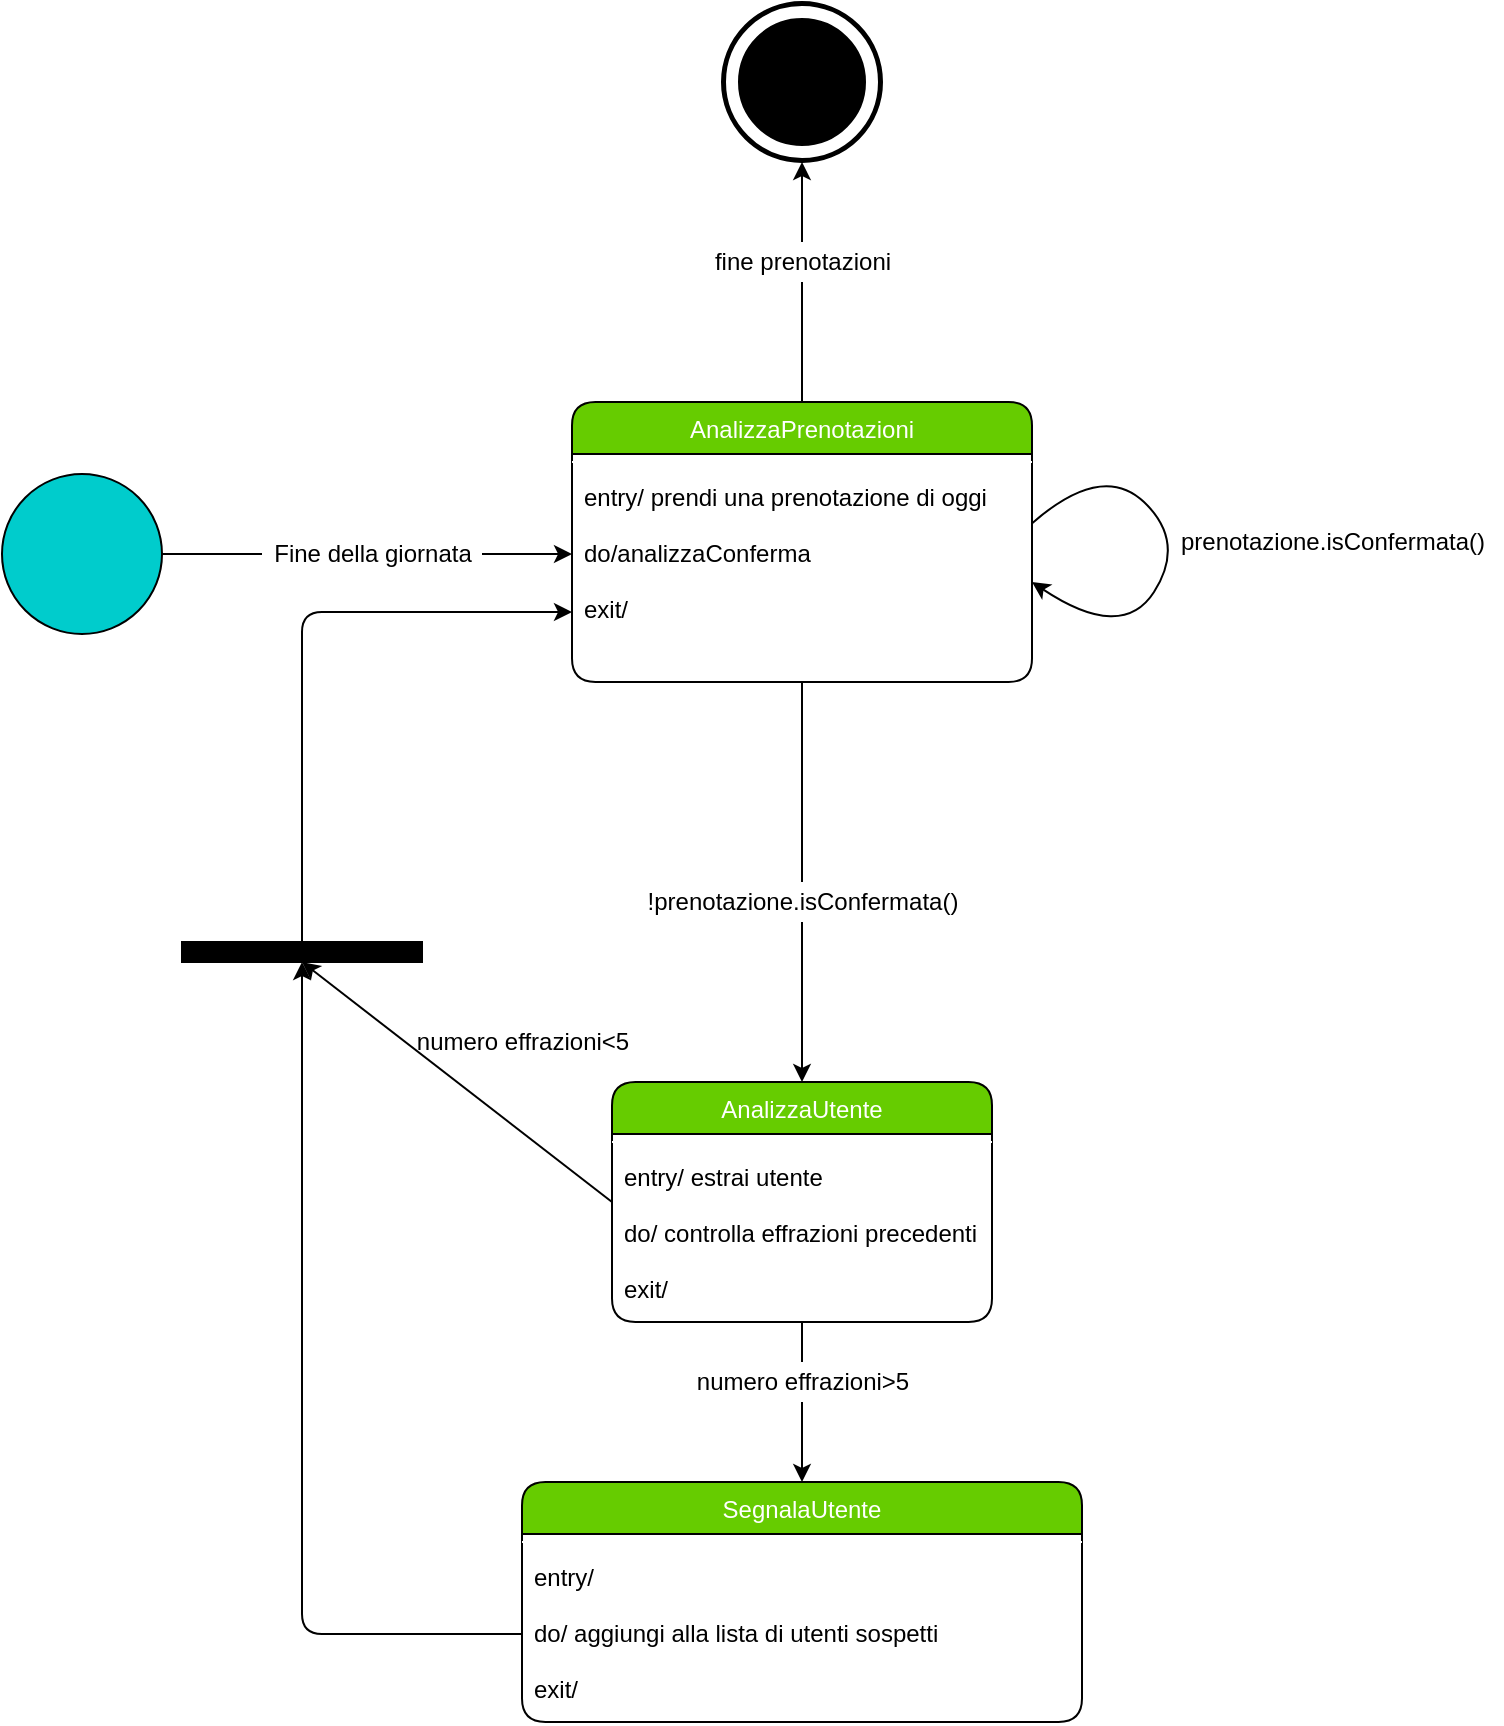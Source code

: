 <mxfile version="14.6.13" type="device"><diagram id="n84ytPL2nuOc21SQMRQh" name="Bloccaggio"><mxGraphModel dx="1038" dy="619" grid="1" gridSize="10" guides="1" tooltips="1" connect="1" arrows="1" fold="1" page="1" pageScale="1" pageWidth="827" pageHeight="1169" math="0" shadow="0"><root><mxCell id="9EQmOaxlqfphxXGLaeWH-0"/><mxCell id="9EQmOaxlqfphxXGLaeWH-1" parent="9EQmOaxlqfphxXGLaeWH-0"/><mxCell id="S8OZ49ZgyMCJxzdqI6Q9-0" value="" style="ellipse;whiteSpace=wrap;html=1;aspect=fixed;fillColor=#00CCCC;" parent="9EQmOaxlqfphxXGLaeWH-1" vertex="1"><mxGeometry x="40" y="236" width="80" height="80" as="geometry"/></mxCell><mxCell id="S8OZ49ZgyMCJxzdqI6Q9-3" value="" style="endArrow=classic;html=1;exitX=1;exitY=0.5;exitDx=0;exitDy=0;startArrow=none;" parent="9EQmOaxlqfphxXGLaeWH-1" source="S8OZ49ZgyMCJxzdqI6Q9-2" target="S8OZ49ZgyMCJxzdqI6Q9-18" edge="1"><mxGeometry width="50" height="50" relative="1" as="geometry"><mxPoint x="150" y="260" as="sourcePoint"/><mxPoint x="330" y="260" as="targetPoint"/></mxGeometry></mxCell><mxCell id="S8OZ49ZgyMCJxzdqI6Q9-14" value="AnalizzaPrenotazioni" style="swimlane;fontStyle=0;align=center;verticalAlign=top;childLayout=stackLayout;horizontal=1;startSize=26;horizontalStack=0;resizeParent=1;resizeLast=0;collapsible=1;marginBottom=0;rounded=1;shadow=0;strokeWidth=1;fontColor=#ffffff;swimlaneFillColor=none;fillColor=#66CC00;" parent="9EQmOaxlqfphxXGLaeWH-1" vertex="1"><mxGeometry x="325" y="200" width="230" height="140" as="geometry"><mxRectangle x="230" y="140" width="160" height="26" as="alternateBounds"/></mxGeometry></mxCell><mxCell id="S8OZ49ZgyMCJxzdqI6Q9-15" value="" style="line;html=1;strokeWidth=1;align=left;verticalAlign=middle;spacingTop=-1;spacingLeft=3;spacingRight=3;rotatable=0;labelPosition=right;points=[];portConstraint=eastwest;strokeColor=#FFFFFF;" parent="S8OZ49ZgyMCJxzdqI6Q9-14" vertex="1"><mxGeometry y="26" width="230" height="8" as="geometry"/></mxCell><mxCell id="S8OZ49ZgyMCJxzdqI6Q9-17" value="entry/ prendi una prenotazione di oggi" style="text;align=left;verticalAlign=top;spacingLeft=4;spacingRight=4;overflow=hidden;rotatable=0;points=[[0,0.5],[1,0.5]];portConstraint=eastwest;" parent="S8OZ49ZgyMCJxzdqI6Q9-14" vertex="1"><mxGeometry y="34" width="230" height="28" as="geometry"/></mxCell><mxCell id="S8OZ49ZgyMCJxzdqI6Q9-18" value="do/analizzaConferma" style="text;align=left;verticalAlign=top;spacingLeft=4;spacingRight=4;overflow=hidden;rotatable=0;points=[[0,0.5],[1,0.5]];portConstraint=eastwest;" parent="S8OZ49ZgyMCJxzdqI6Q9-14" vertex="1"><mxGeometry y="62" width="230" height="28" as="geometry"/></mxCell><mxCell id="S8OZ49ZgyMCJxzdqI6Q9-23" value="exit/" style="text;align=left;verticalAlign=top;spacingLeft=4;spacingRight=4;overflow=hidden;rotatable=0;points=[[0,0.5],[1,0.5]];portConstraint=eastwest;" parent="S8OZ49ZgyMCJxzdqI6Q9-14" vertex="1"><mxGeometry y="90" width="230" height="28" as="geometry"/></mxCell><mxCell id="S8OZ49ZgyMCJxzdqI6Q9-25" value="" style="endArrow=classic;html=1;exitX=0.5;exitY=1;exitDx=0;exitDy=0;entryX=0.5;entryY=0;entryDx=0;entryDy=0;startArrow=none;" parent="9EQmOaxlqfphxXGLaeWH-1" source="S8OZ49ZgyMCJxzdqI6Q9-37" target="S8OZ49ZgyMCJxzdqI6Q9-32" edge="1"><mxGeometry width="50" height="50" relative="1" as="geometry"><mxPoint x="460" y="440" as="sourcePoint"/><mxPoint x="570" y="530" as="targetPoint"/></mxGeometry></mxCell><mxCell id="S8OZ49ZgyMCJxzdqI6Q9-32" value="AnalizzaUtente" style="swimlane;fontStyle=0;align=center;verticalAlign=top;childLayout=stackLayout;horizontal=1;startSize=26;horizontalStack=0;resizeParent=1;resizeLast=0;collapsible=1;marginBottom=0;rounded=1;shadow=0;strokeWidth=1;fontColor=#ffffff;swimlaneFillColor=none;fillColor=#66CC00;" parent="9EQmOaxlqfphxXGLaeWH-1" vertex="1"><mxGeometry x="345" y="540" width="190" height="120" as="geometry"><mxRectangle x="230" y="140" width="160" height="26" as="alternateBounds"/></mxGeometry></mxCell><mxCell id="S8OZ49ZgyMCJxzdqI6Q9-33" value="" style="line;html=1;strokeWidth=1;align=left;verticalAlign=middle;spacingTop=-1;spacingLeft=3;spacingRight=3;rotatable=0;labelPosition=right;points=[];portConstraint=eastwest;strokeColor=#FFFFFF;" parent="S8OZ49ZgyMCJxzdqI6Q9-32" vertex="1"><mxGeometry y="26" width="190" height="8" as="geometry"/></mxCell><mxCell id="S8OZ49ZgyMCJxzdqI6Q9-34" value="entry/ estrai utente" style="text;align=left;verticalAlign=top;spacingLeft=4;spacingRight=4;overflow=hidden;rotatable=0;points=[[0,0.5],[1,0.5]];portConstraint=eastwest;" parent="S8OZ49ZgyMCJxzdqI6Q9-32" vertex="1"><mxGeometry y="34" width="190" height="28" as="geometry"/></mxCell><mxCell id="S8OZ49ZgyMCJxzdqI6Q9-35" value="do/ controlla effrazioni precedenti" style="text;align=left;verticalAlign=top;spacingLeft=4;spacingRight=4;overflow=hidden;rotatable=0;points=[[0,0.5],[1,0.5]];portConstraint=eastwest;" parent="S8OZ49ZgyMCJxzdqI6Q9-32" vertex="1"><mxGeometry y="62" width="190" height="28" as="geometry"/></mxCell><mxCell id="S8OZ49ZgyMCJxzdqI6Q9-36" value="exit/" style="text;align=left;verticalAlign=top;spacingLeft=4;spacingRight=4;overflow=hidden;rotatable=0;points=[[0,0.5],[1,0.5]];portConstraint=eastwest;" parent="S8OZ49ZgyMCJxzdqI6Q9-32" vertex="1"><mxGeometry y="90" width="190" height="28" as="geometry"/></mxCell><mxCell id="S8OZ49ZgyMCJxzdqI6Q9-38" value="" style="endArrow=classic;html=1;exitX=0.5;exitY=0;exitDx=0;exitDy=0;entryX=0.5;entryY=1;entryDx=0;entryDy=0;startArrow=none;" parent="9EQmOaxlqfphxXGLaeWH-1" source="S8OZ49ZgyMCJxzdqI6Q9-39" target="S8OZ49ZgyMCJxzdqI6Q9-69" edge="1"><mxGeometry width="50" height="50" relative="1" as="geometry"><mxPoint x="420" y="170" as="sourcePoint"/><mxPoint x="420" y="30" as="targetPoint"/></mxGeometry></mxCell><mxCell id="S8OZ49ZgyMCJxzdqI6Q9-45" value="" style="endArrow=classic;html=1;exitX=0.5;exitY=1;exitDx=0;exitDy=0;entryX=0.5;entryY=0;entryDx=0;entryDy=0;startArrow=none;" parent="9EQmOaxlqfphxXGLaeWH-1" source="S8OZ49ZgyMCJxzdqI6Q9-43" target="S8OZ49ZgyMCJxzdqI6Q9-48" edge="1"><mxGeometry width="50" height="50" relative="1" as="geometry"><mxPoint x="620" y="820" as="sourcePoint"/><mxPoint x="720" y="940" as="targetPoint"/></mxGeometry></mxCell><mxCell id="S8OZ49ZgyMCJxzdqI6Q9-48" value="SegnalaUtente" style="swimlane;fontStyle=0;align=center;verticalAlign=top;childLayout=stackLayout;horizontal=1;startSize=26;horizontalStack=0;resizeParent=1;resizeLast=0;collapsible=1;marginBottom=0;rounded=1;shadow=0;strokeWidth=1;fontColor=#ffffff;swimlaneFillColor=none;fillColor=#66CC00;" parent="9EQmOaxlqfphxXGLaeWH-1" vertex="1"><mxGeometry x="300" y="740" width="280" height="120" as="geometry"><mxRectangle x="230" y="140" width="160" height="26" as="alternateBounds"/></mxGeometry></mxCell><mxCell id="S8OZ49ZgyMCJxzdqI6Q9-49" value="" style="line;html=1;strokeWidth=1;align=left;verticalAlign=middle;spacingTop=-1;spacingLeft=3;spacingRight=3;rotatable=0;labelPosition=right;points=[];portConstraint=eastwest;strokeColor=#FFFFFF;" parent="S8OZ49ZgyMCJxzdqI6Q9-48" vertex="1"><mxGeometry y="26" width="280" height="8" as="geometry"/></mxCell><mxCell id="S8OZ49ZgyMCJxzdqI6Q9-50" value="entry/" style="text;align=left;verticalAlign=top;spacingLeft=4;spacingRight=4;overflow=hidden;rotatable=0;points=[[0,0.5],[1,0.5]];portConstraint=eastwest;" parent="S8OZ49ZgyMCJxzdqI6Q9-48" vertex="1"><mxGeometry y="34" width="280" height="28" as="geometry"/></mxCell><mxCell id="S8OZ49ZgyMCJxzdqI6Q9-51" value="do/ aggiungi alla lista di utenti sospetti" style="text;align=left;verticalAlign=top;spacingLeft=4;spacingRight=4;overflow=hidden;rotatable=0;points=[[0,0.5],[1,0.5]];portConstraint=eastwest;" parent="S8OZ49ZgyMCJxzdqI6Q9-48" vertex="1"><mxGeometry y="62" width="280" height="28" as="geometry"/></mxCell><mxCell id="S8OZ49ZgyMCJxzdqI6Q9-52" value="exit/" style="text;align=left;verticalAlign=top;spacingLeft=4;spacingRight=4;overflow=hidden;rotatable=0;points=[[0,0.5],[1,0.5]];portConstraint=eastwest;" parent="S8OZ49ZgyMCJxzdqI6Q9-48" vertex="1"><mxGeometry y="90" width="280" height="28" as="geometry"/></mxCell><mxCell id="S8OZ49ZgyMCJxzdqI6Q9-37" value="!prenotazione.isConfermata()" style="text;html=1;align=center;verticalAlign=middle;resizable=0;points=[];autosize=1;strokeColor=none;" parent="9EQmOaxlqfphxXGLaeWH-1" vertex="1"><mxGeometry x="355" y="440" width="170" height="20" as="geometry"/></mxCell><mxCell id="S8OZ49ZgyMCJxzdqI6Q9-57" value="" style="endArrow=none;html=1;exitX=0.5;exitY=1;exitDx=0;exitDy=0;entryX=0.5;entryY=0;entryDx=0;entryDy=0;" parent="9EQmOaxlqfphxXGLaeWH-1" source="S8OZ49ZgyMCJxzdqI6Q9-14" target="S8OZ49ZgyMCJxzdqI6Q9-37" edge="1"><mxGeometry width="50" height="50" relative="1" as="geometry"><mxPoint x="440" y="370" as="sourcePoint"/><mxPoint x="440" y="540" as="targetPoint"/></mxGeometry></mxCell><mxCell id="S8OZ49ZgyMCJxzdqI6Q9-58" value="prenotazione.isConfermata()" style="text;html=1;align=center;verticalAlign=middle;resizable=0;points=[];autosize=1;strokeColor=none;" parent="9EQmOaxlqfphxXGLaeWH-1" vertex="1"><mxGeometry x="620" y="260" width="170" height="20" as="geometry"/></mxCell><mxCell id="S8OZ49ZgyMCJxzdqI6Q9-61" value="" style="curved=1;endArrow=classic;html=1;exitX=1.001;exitY=-0.054;exitDx=0;exitDy=0;exitPerimeter=0;" parent="9EQmOaxlqfphxXGLaeWH-1" edge="1" source="S8OZ49ZgyMCJxzdqI6Q9-18"><mxGeometry width="50" height="50" relative="1" as="geometry"><mxPoint x="555" y="255" as="sourcePoint"/><mxPoint x="555" y="290" as="targetPoint"/><Array as="points"><mxPoint x="590" y="230"/><mxPoint x="632" y="270"/><mxPoint x="600" y="320"/></Array></mxGeometry></mxCell><mxCell id="S8OZ49ZgyMCJxzdqI6Q9-64" value="" style="rounded=0;whiteSpace=wrap;html=1;strokeColor=#000000;strokeWidth=1;fillColor=#000000;" parent="9EQmOaxlqfphxXGLaeWH-1" vertex="1"><mxGeometry x="130" y="470" width="120" height="10" as="geometry"/></mxCell><mxCell id="S8OZ49ZgyMCJxzdqI6Q9-65" value="" style="endArrow=classic;html=1;entryX=0.5;entryY=1;entryDx=0;entryDy=0;exitX=0;exitY=0.5;exitDx=0;exitDy=0;" parent="9EQmOaxlqfphxXGLaeWH-1" source="S8OZ49ZgyMCJxzdqI6Q9-32" target="S8OZ49ZgyMCJxzdqI6Q9-64" edge="1"><mxGeometry width="50" height="50" relative="1" as="geometry"><mxPoint x="340" y="600" as="sourcePoint"/><mxPoint x="590" y="440" as="targetPoint"/></mxGeometry></mxCell><mxCell id="S8OZ49ZgyMCJxzdqI6Q9-66" value="" style="endArrow=classic;html=1;entryX=0.5;entryY=1;entryDx=0;entryDy=0;exitX=0;exitY=0.5;exitDx=0;exitDy=0;" parent="9EQmOaxlqfphxXGLaeWH-1" source="S8OZ49ZgyMCJxzdqI6Q9-51" target="S8OZ49ZgyMCJxzdqI6Q9-64" edge="1"><mxGeometry width="50" height="50" relative="1" as="geometry"><mxPoint x="230" y="739.997" as="sourcePoint"/><mxPoint x="100" y="629.55" as="targetPoint"/><Array as="points"><mxPoint x="190" y="816"/></Array></mxGeometry></mxCell><mxCell id="S8OZ49ZgyMCJxzdqI6Q9-67" value="numero effrazioni&amp;lt;5" style="text;html=1;align=center;verticalAlign=middle;resizable=0;points=[];autosize=1;strokeColor=none;" parent="9EQmOaxlqfphxXGLaeWH-1" vertex="1"><mxGeometry x="240" y="510" width="120" height="20" as="geometry"/></mxCell><mxCell id="S8OZ49ZgyMCJxzdqI6Q9-68" value="" style="endArrow=classic;html=1;exitX=0.5;exitY=0;exitDx=0;exitDy=0;entryX=0;entryY=0.75;entryDx=0;entryDy=0;" parent="9EQmOaxlqfphxXGLaeWH-1" source="S8OZ49ZgyMCJxzdqI6Q9-64" target="S8OZ49ZgyMCJxzdqI6Q9-14" edge="1"><mxGeometry width="50" height="50" relative="1" as="geometry"><mxPoint x="450" y="410" as="sourcePoint"/><mxPoint x="500" y="360" as="targetPoint"/><Array as="points"><mxPoint x="190" y="305"/></Array></mxGeometry></mxCell><mxCell id="S8OZ49ZgyMCJxzdqI6Q9-69" value="" style="ellipse;whiteSpace=wrap;html=1;aspect=fixed;rounded=1;strokeColor=#000000;strokeWidth=1;fillColor=#000000;" parent="9EQmOaxlqfphxXGLaeWH-1" vertex="1"><mxGeometry x="400" width="80" height="80" as="geometry"/></mxCell><mxCell id="S8OZ49ZgyMCJxzdqI6Q9-70" value="" style="ellipse;whiteSpace=wrap;html=1;aspect=fixed;rounded=1;strokeColor=#FFFFFF;strokeWidth=6;fillColor=#000000;" parent="9EQmOaxlqfphxXGLaeWH-1" vertex="1"><mxGeometry x="405" y="5" width="70" height="70" as="geometry"/></mxCell><mxCell id="S8OZ49ZgyMCJxzdqI6Q9-39" value="fine prenotazioni" style="text;html=1;align=center;verticalAlign=middle;resizable=0;points=[];autosize=1;strokeColor=none;" parent="9EQmOaxlqfphxXGLaeWH-1" vertex="1"><mxGeometry x="390" y="120" width="100" height="20" as="geometry"/></mxCell><mxCell id="S8OZ49ZgyMCJxzdqI6Q9-71" value="" style="endArrow=none;html=1;exitX=0.5;exitY=0;exitDx=0;exitDy=0;entryX=0.5;entryY=1;entryDx=0;entryDy=0;" parent="9EQmOaxlqfphxXGLaeWH-1" source="S8OZ49ZgyMCJxzdqI6Q9-14" target="S8OZ49ZgyMCJxzdqI6Q9-39" edge="1"><mxGeometry width="50" height="50" relative="1" as="geometry"><mxPoint x="440" y="190" as="sourcePoint"/><mxPoint x="440" y="80" as="targetPoint"/></mxGeometry></mxCell><mxCell id="S8OZ49ZgyMCJxzdqI6Q9-43" value="numero effrazioni&amp;gt;5" style="text;html=1;align=center;verticalAlign=middle;resizable=0;points=[];autosize=1;strokeColor=none;" parent="9EQmOaxlqfphxXGLaeWH-1" vertex="1"><mxGeometry x="380" y="680" width="120" height="20" as="geometry"/></mxCell><mxCell id="S8OZ49ZgyMCJxzdqI6Q9-73" value="" style="endArrow=none;html=1;exitX=0.5;exitY=1;exitDx=0;exitDy=0;entryX=0.5;entryY=0;entryDx=0;entryDy=0;" parent="9EQmOaxlqfphxXGLaeWH-1" source="S8OZ49ZgyMCJxzdqI6Q9-32" target="S8OZ49ZgyMCJxzdqI6Q9-43" edge="1"><mxGeometry width="50" height="50" relative="1" as="geometry"><mxPoint x="440" y="660" as="sourcePoint"/><mxPoint x="440" y="740" as="targetPoint"/></mxGeometry></mxCell><mxCell id="S8OZ49ZgyMCJxzdqI6Q9-2" value="Fine della giornata" style="text;html=1;align=center;verticalAlign=middle;resizable=0;points=[];autosize=1;strokeColor=none;" parent="9EQmOaxlqfphxXGLaeWH-1" vertex="1"><mxGeometry x="170" y="266" width="110" height="20" as="geometry"/></mxCell><mxCell id="S8OZ49ZgyMCJxzdqI6Q9-75" value="" style="endArrow=none;html=1;exitX=1;exitY=0.5;exitDx=0;exitDy=0;" parent="9EQmOaxlqfphxXGLaeWH-1" source="S8OZ49ZgyMCJxzdqI6Q9-0" target="S8OZ49ZgyMCJxzdqI6Q9-2" edge="1"><mxGeometry width="50" height="50" relative="1" as="geometry"><mxPoint x="120" y="266" as="sourcePoint"/><mxPoint x="340" y="266" as="targetPoint"/></mxGeometry></mxCell></root></mxGraphModel></diagram></mxfile>